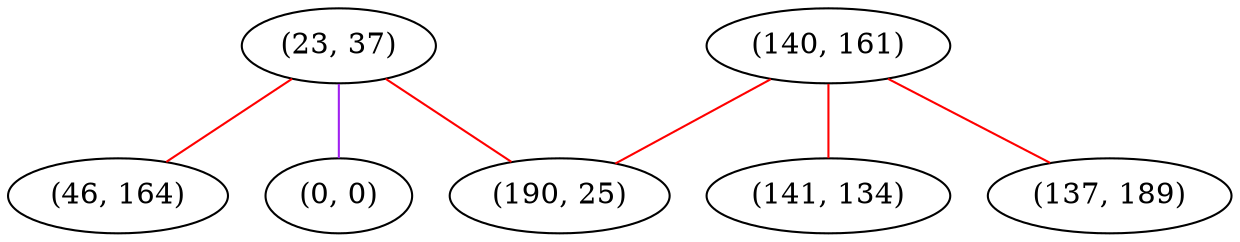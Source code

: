 graph "" {
"(23, 37)";
"(140, 161)";
"(46, 164)";
"(141, 134)";
"(137, 189)";
"(0, 0)";
"(190, 25)";
"(23, 37)" -- "(46, 164)"  [color=red, key=0, weight=1];
"(23, 37)" -- "(190, 25)"  [color=red, key=0, weight=1];
"(23, 37)" -- "(0, 0)"  [color=purple, key=0, weight=4];
"(140, 161)" -- "(141, 134)"  [color=red, key=0, weight=1];
"(140, 161)" -- "(137, 189)"  [color=red, key=0, weight=1];
"(140, 161)" -- "(190, 25)"  [color=red, key=0, weight=1];
}
